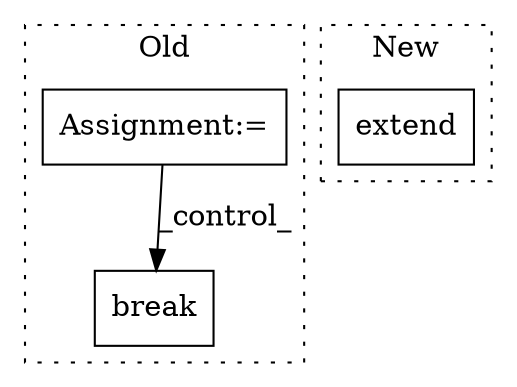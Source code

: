 digraph G {
subgraph cluster0 {
1 [label="break" a="10" s="10312" l="6" shape="box"];
3 [label="Assignment:=" a="7" s="10046,10143" l="65,2" shape="box"];
label = "Old";
style="dotted";
}
subgraph cluster1 {
2 [label="extend" a="32" s="9701,9850" l="24,-5" shape="box"];
label = "New";
style="dotted";
}
3 -> 1 [label="_control_"];
}